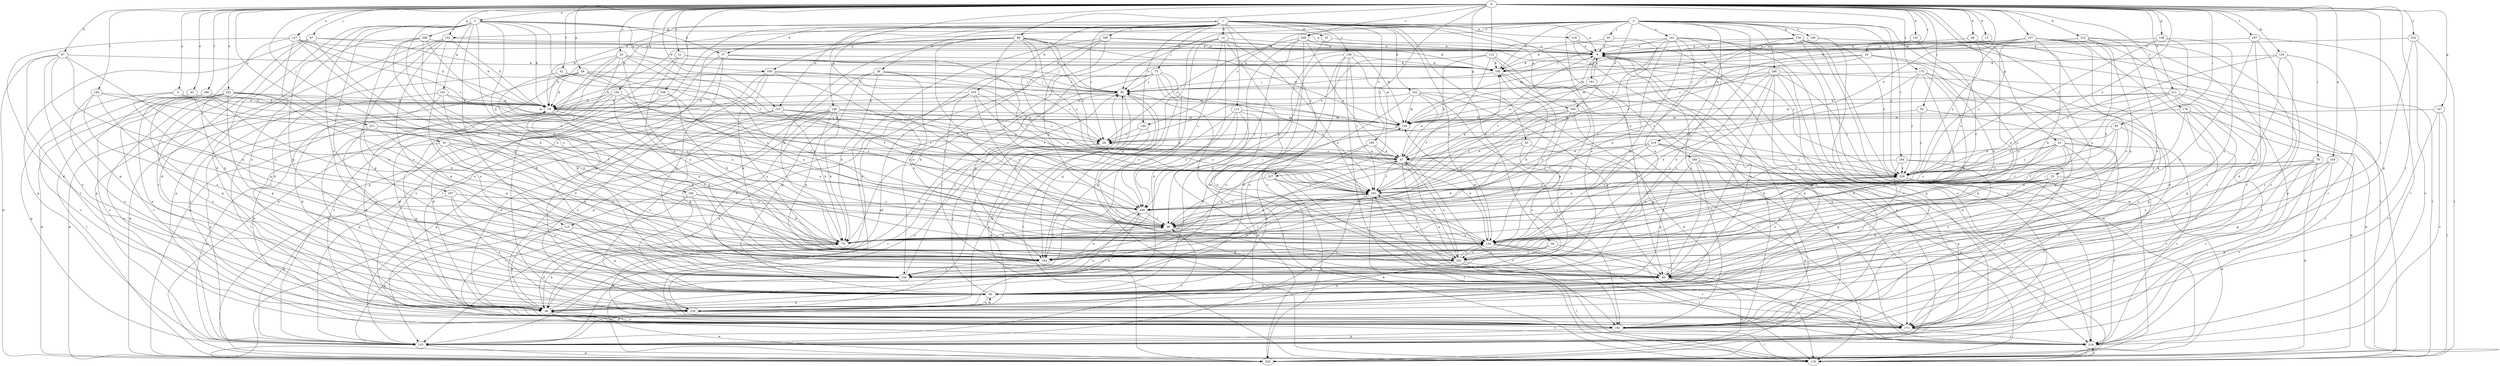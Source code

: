 strict digraph  {
0;
1;
2;
3;
5;
9;
13;
14;
18;
20;
21;
23;
24;
28;
30;
33;
36;
37;
38;
43;
46;
47;
52;
56;
58;
61;
63;
65;
67;
73;
75;
78;
83;
85;
87;
89;
91;
92;
93;
95;
102;
103;
105;
107;
108;
112;
113;
115;
116;
124;
126;
127;
132;
134;
138;
140;
141;
144;
147;
148;
152;
153;
154;
155;
156;
159;
160;
161;
162;
163;
172;
175;
176;
180;
181;
182;
185;
186;
187;
188;
189;
190;
191;
195;
200;
201;
204;
207;
208;
210;
211;
212;
215;
218;
219;
220;
221;
222;
227;
230;
232;
239;
248;
249;
0 -> 3  [label=a];
0 -> 5  [label=a];
0 -> 13  [label=b];
0 -> 20  [label=c];
0 -> 21  [label=c];
0 -> 23  [label=c];
0 -> 24  [label=c];
0 -> 43  [label=e];
0 -> 46  [label=e];
0 -> 47  [label=e];
0 -> 52  [label=f];
0 -> 56  [label=f];
0 -> 58  [label=g];
0 -> 61  [label=g];
0 -> 63  [label=g];
0 -> 67  [label=h];
0 -> 78  [label=i];
0 -> 83  [label=i];
0 -> 85  [label=i];
0 -> 87  [label=j];
0 -> 89  [label=j];
0 -> 91  [label=j];
0 -> 92  [label=j];
0 -> 107  [label=l];
0 -> 108  [label=l];
0 -> 112  [label=l];
0 -> 124  [label=m];
0 -> 127  [label=n];
0 -> 132  [label=n];
0 -> 147  [label=p];
0 -> 148  [label=p];
0 -> 152  [label=p];
0 -> 154  [label=q];
0 -> 155  [label=q];
0 -> 172  [label=r];
0 -> 175  [label=s];
0 -> 176  [label=s];
0 -> 185  [label=t];
0 -> 186  [label=t];
0 -> 187  [label=t];
0 -> 211  [label=w];
0 -> 212  [label=w];
0 -> 215  [label=w];
0 -> 221  [label=x];
0 -> 222  [label=x];
0 -> 227  [label=x];
0 -> 232  [label=y];
0 -> 239  [label=y];
0 -> 248  [label=z];
1 -> 9  [label=a];
1 -> 14  [label=b];
1 -> 18  [label=b];
1 -> 28  [label=c];
1 -> 30  [label=d];
1 -> 33  [label=d];
1 -> 36  [label=d];
1 -> 37  [label=d];
1 -> 73  [label=h];
1 -> 102  [label=k];
1 -> 103  [label=k];
1 -> 113  [label=l];
1 -> 134  [label=n];
1 -> 138  [label=o];
1 -> 140  [label=o];
1 -> 152  [label=p];
1 -> 153  [label=p];
1 -> 156  [label=q];
1 -> 188  [label=t];
1 -> 189  [label=t];
1 -> 195  [label=u];
1 -> 200  [label=u];
1 -> 215  [label=w];
1 -> 218  [label=w];
1 -> 227  [label=x];
2 -> 18  [label=b];
2 -> 75  [label=h];
2 -> 93  [label=j];
2 -> 95  [label=j];
2 -> 105  [label=k];
2 -> 140  [label=o];
2 -> 141  [label=o];
2 -> 144  [label=o];
2 -> 159  [label=q];
2 -> 160  [label=q];
2 -> 180  [label=s];
2 -> 190  [label=t];
2 -> 200  [label=u];
2 -> 201  [label=u];
2 -> 204  [label=v];
2 -> 219  [label=w];
2 -> 239  [label=y];
2 -> 248  [label=z];
3 -> 9  [label=a];
3 -> 18  [label=b];
3 -> 37  [label=d];
3 -> 38  [label=d];
3 -> 65  [label=g];
3 -> 75  [label=h];
3 -> 115  [label=l];
3 -> 144  [label=o];
3 -> 160  [label=q];
3 -> 161  [label=q];
3 -> 162  [label=q];
3 -> 191  [label=t];
3 -> 201  [label=u];
3 -> 207  [label=v];
3 -> 208  [label=v];
5 -> 18  [label=b];
5 -> 56  [label=f];
5 -> 153  [label=p];
5 -> 163  [label=q];
9 -> 105  [label=k];
9 -> 181  [label=s];
9 -> 191  [label=t];
9 -> 220  [label=w];
13 -> 9  [label=a];
13 -> 239  [label=y];
14 -> 9  [label=a];
14 -> 38  [label=d];
14 -> 85  [label=i];
14 -> 115  [label=l];
14 -> 134  [label=n];
14 -> 144  [label=o];
14 -> 163  [label=q];
14 -> 249  [label=z];
18 -> 126  [label=m];
18 -> 134  [label=n];
18 -> 153  [label=p];
18 -> 163  [label=q];
18 -> 191  [label=t];
20 -> 18  [label=b];
20 -> 56  [label=f];
20 -> 75  [label=h];
20 -> 105  [label=k];
20 -> 144  [label=o];
20 -> 172  [label=r];
20 -> 220  [label=w];
20 -> 239  [label=y];
21 -> 95  [label=j];
21 -> 105  [label=k];
21 -> 201  [label=u];
21 -> 230  [label=x];
23 -> 75  [label=h];
23 -> 85  [label=i];
23 -> 163  [label=q];
23 -> 172  [label=r];
23 -> 182  [label=s];
23 -> 191  [label=t];
24 -> 38  [label=d];
24 -> 47  [label=e];
24 -> 105  [label=k];
24 -> 126  [label=m];
24 -> 134  [label=n];
28 -> 47  [label=e];
28 -> 182  [label=s];
30 -> 38  [label=d];
30 -> 116  [label=l];
30 -> 163  [label=q];
30 -> 201  [label=u];
33 -> 9  [label=a];
33 -> 65  [label=g];
36 -> 28  [label=c];
36 -> 65  [label=g];
36 -> 75  [label=h];
36 -> 95  [label=j];
36 -> 134  [label=n];
36 -> 153  [label=p];
37 -> 105  [label=k];
37 -> 144  [label=o];
37 -> 172  [label=r];
37 -> 182  [label=s];
37 -> 191  [label=t];
38 -> 18  [label=b];
38 -> 75  [label=h];
38 -> 182  [label=s];
38 -> 210  [label=v];
38 -> 249  [label=z];
43 -> 18  [label=b];
43 -> 75  [label=h];
43 -> 182  [label=s];
46 -> 9  [label=a];
46 -> 75  [label=h];
46 -> 239  [label=y];
47 -> 9  [label=a];
47 -> 28  [label=c];
47 -> 85  [label=i];
47 -> 116  [label=l];
47 -> 191  [label=t];
47 -> 201  [label=u];
47 -> 239  [label=y];
52 -> 95  [label=j];
52 -> 134  [label=n];
52 -> 249  [label=z];
56 -> 75  [label=h];
56 -> 85  [label=i];
56 -> 134  [label=n];
58 -> 18  [label=b];
58 -> 56  [label=f];
58 -> 95  [label=j];
58 -> 126  [label=m];
58 -> 134  [label=n];
58 -> 144  [label=o];
58 -> 182  [label=s];
58 -> 220  [label=w];
61 -> 47  [label=e];
61 -> 75  [label=h];
61 -> 163  [label=q];
61 -> 172  [label=r];
61 -> 182  [label=s];
61 -> 210  [label=v];
61 -> 230  [label=x];
61 -> 239  [label=y];
61 -> 249  [label=z];
63 -> 38  [label=d];
63 -> 47  [label=e];
63 -> 75  [label=h];
63 -> 144  [label=o];
65 -> 9  [label=a];
65 -> 28  [label=c];
65 -> 38  [label=d];
65 -> 230  [label=x];
67 -> 65  [label=g];
67 -> 105  [label=k];
67 -> 163  [label=q];
67 -> 172  [label=r];
67 -> 201  [label=u];
67 -> 220  [label=w];
67 -> 230  [label=x];
73 -> 75  [label=h];
73 -> 95  [label=j];
73 -> 116  [label=l];
73 -> 153  [label=p];
73 -> 163  [label=q];
73 -> 191  [label=t];
73 -> 239  [label=y];
73 -> 249  [label=z];
75 -> 38  [label=d];
75 -> 56  [label=f];
75 -> 105  [label=k];
75 -> 126  [label=m];
78 -> 153  [label=p];
78 -> 172  [label=r];
78 -> 182  [label=s];
78 -> 191  [label=t];
78 -> 201  [label=u];
78 -> 220  [label=w];
78 -> 239  [label=y];
83 -> 28  [label=c];
83 -> 56  [label=f];
83 -> 85  [label=i];
83 -> 134  [label=n];
83 -> 239  [label=y];
85 -> 9  [label=a];
85 -> 65  [label=g];
85 -> 172  [label=r];
85 -> 191  [label=t];
85 -> 210  [label=v];
85 -> 220  [label=w];
85 -> 239  [label=y];
87 -> 9  [label=a];
87 -> 18  [label=b];
87 -> 38  [label=d];
87 -> 56  [label=f];
87 -> 153  [label=p];
87 -> 172  [label=r];
89 -> 9  [label=a];
89 -> 47  [label=e];
89 -> 56  [label=f];
89 -> 65  [label=g];
89 -> 75  [label=h];
89 -> 95  [label=j];
89 -> 126  [label=m];
89 -> 191  [label=t];
89 -> 220  [label=w];
89 -> 239  [label=y];
89 -> 249  [label=z];
91 -> 47  [label=e];
91 -> 56  [label=f];
91 -> 65  [label=g];
91 -> 153  [label=p];
91 -> 163  [label=q];
91 -> 201  [label=u];
92 -> 85  [label=i];
92 -> 126  [label=m];
92 -> 239  [label=y];
93 -> 9  [label=a];
93 -> 56  [label=f];
93 -> 105  [label=k];
95 -> 18  [label=b];
95 -> 38  [label=d];
95 -> 116  [label=l];
95 -> 163  [label=q];
102 -> 18  [label=b];
102 -> 47  [label=e];
102 -> 85  [label=i];
102 -> 116  [label=l];
102 -> 126  [label=m];
102 -> 144  [label=o];
102 -> 182  [label=s];
103 -> 18  [label=b];
103 -> 28  [label=c];
103 -> 85  [label=i];
103 -> 134  [label=n];
103 -> 153  [label=p];
103 -> 191  [label=t];
105 -> 95  [label=j];
105 -> 134  [label=n];
105 -> 182  [label=s];
107 -> 9  [label=a];
107 -> 65  [label=g];
107 -> 126  [label=m];
107 -> 134  [label=n];
107 -> 153  [label=p];
107 -> 172  [label=r];
107 -> 182  [label=s];
107 -> 201  [label=u];
107 -> 249  [label=z];
108 -> 18  [label=b];
108 -> 38  [label=d];
108 -> 75  [label=h];
108 -> 201  [label=u];
112 -> 28  [label=c];
112 -> 47  [label=e];
112 -> 56  [label=f];
112 -> 105  [label=k];
112 -> 116  [label=l];
112 -> 144  [label=o];
113 -> 116  [label=l];
113 -> 126  [label=m];
113 -> 163  [label=q];
113 -> 201  [label=u];
113 -> 220  [label=w];
113 -> 249  [label=z];
115 -> 38  [label=d];
115 -> 65  [label=g];
115 -> 75  [label=h];
115 -> 153  [label=p];
116 -> 210  [label=v];
124 -> 105  [label=k];
124 -> 144  [label=o];
124 -> 172  [label=r];
124 -> 201  [label=u];
124 -> 239  [label=y];
126 -> 28  [label=c];
127 -> 9  [label=a];
127 -> 18  [label=b];
127 -> 28  [label=c];
127 -> 38  [label=d];
127 -> 65  [label=g];
127 -> 134  [label=n];
127 -> 144  [label=o];
132 -> 9  [label=a];
132 -> 56  [label=f];
134 -> 95  [label=j];
134 -> 116  [label=l];
134 -> 126  [label=m];
134 -> 163  [label=q];
134 -> 182  [label=s];
134 -> 201  [label=u];
134 -> 210  [label=v];
134 -> 239  [label=y];
138 -> 38  [label=d];
138 -> 105  [label=k];
138 -> 126  [label=m];
138 -> 191  [label=t];
138 -> 210  [label=v];
138 -> 230  [label=x];
138 -> 249  [label=z];
140 -> 28  [label=c];
140 -> 153  [label=p];
140 -> 230  [label=x];
141 -> 9  [label=a];
141 -> 75  [label=h];
141 -> 95  [label=j];
141 -> 144  [label=o];
141 -> 153  [label=p];
141 -> 163  [label=q];
141 -> 191  [label=t];
141 -> 201  [label=u];
141 -> 210  [label=v];
144 -> 95  [label=j];
144 -> 191  [label=t];
144 -> 220  [label=w];
147 -> 116  [label=l];
147 -> 126  [label=m];
147 -> 172  [label=r];
147 -> 210  [label=v];
148 -> 9  [label=a];
148 -> 56  [label=f];
148 -> 201  [label=u];
148 -> 239  [label=y];
152 -> 9  [label=a];
152 -> 18  [label=b];
152 -> 38  [label=d];
152 -> 65  [label=g];
152 -> 85  [label=i];
152 -> 144  [label=o];
152 -> 153  [label=p];
153 -> 28  [label=c];
153 -> 56  [label=f];
153 -> 220  [label=w];
154 -> 65  [label=g];
154 -> 85  [label=i];
154 -> 210  [label=v];
154 -> 239  [label=y];
155 -> 18  [label=b];
155 -> 38  [label=d];
155 -> 182  [label=s];
155 -> 191  [label=t];
155 -> 201  [label=u];
155 -> 249  [label=z];
156 -> 65  [label=g];
156 -> 75  [label=h];
156 -> 116  [label=l];
156 -> 126  [label=m];
156 -> 144  [label=o];
156 -> 153  [label=p];
156 -> 163  [label=q];
156 -> 230  [label=x];
156 -> 239  [label=y];
156 -> 249  [label=z];
159 -> 9  [label=a];
159 -> 95  [label=j];
159 -> 116  [label=l];
159 -> 153  [label=p];
159 -> 210  [label=v];
159 -> 220  [label=w];
159 -> 239  [label=y];
159 -> 249  [label=z];
160 -> 18  [label=b];
160 -> 38  [label=d];
160 -> 47  [label=e];
160 -> 95  [label=j];
160 -> 163  [label=q];
160 -> 201  [label=u];
160 -> 220  [label=w];
161 -> 18  [label=b];
161 -> 38  [label=d];
161 -> 85  [label=i];
161 -> 191  [label=t];
161 -> 220  [label=w];
162 -> 75  [label=h];
162 -> 85  [label=i];
162 -> 172  [label=r];
162 -> 249  [label=z];
163 -> 18  [label=b];
163 -> 47  [label=e];
163 -> 144  [label=o];
163 -> 191  [label=t];
172 -> 95  [label=j];
172 -> 210  [label=v];
175 -> 56  [label=f];
175 -> 85  [label=i];
175 -> 95  [label=j];
175 -> 163  [label=q];
175 -> 182  [label=s];
175 -> 191  [label=t];
175 -> 239  [label=y];
176 -> 65  [label=g];
176 -> 126  [label=m];
176 -> 163  [label=q];
176 -> 172  [label=r];
176 -> 220  [label=w];
180 -> 65  [label=g];
180 -> 85  [label=i];
180 -> 95  [label=j];
180 -> 116  [label=l];
180 -> 126  [label=m];
180 -> 134  [label=n];
180 -> 201  [label=u];
180 -> 220  [label=w];
180 -> 230  [label=x];
181 -> 9  [label=a];
181 -> 85  [label=i];
181 -> 191  [label=t];
182 -> 9  [label=a];
182 -> 18  [label=b];
182 -> 38  [label=d];
182 -> 75  [label=h];
182 -> 116  [label=l];
182 -> 153  [label=p];
185 -> 18  [label=b];
185 -> 85  [label=i];
185 -> 134  [label=n];
185 -> 144  [label=o];
185 -> 230  [label=x];
186 -> 18  [label=b];
186 -> 47  [label=e];
186 -> 65  [label=g];
186 -> 182  [label=s];
186 -> 201  [label=u];
186 -> 230  [label=x];
187 -> 9  [label=a];
187 -> 38  [label=d];
187 -> 144  [label=o];
187 -> 182  [label=s];
187 -> 210  [label=v];
188 -> 9  [label=a];
188 -> 38  [label=d];
188 -> 56  [label=f];
188 -> 126  [label=m];
188 -> 144  [label=o];
188 -> 182  [label=s];
189 -> 65  [label=g];
189 -> 182  [label=s];
189 -> 210  [label=v];
189 -> 220  [label=w];
189 -> 239  [label=y];
190 -> 9  [label=a];
190 -> 116  [label=l];
190 -> 126  [label=m];
190 -> 182  [label=s];
191 -> 105  [label=k];
191 -> 116  [label=l];
191 -> 153  [label=p];
191 -> 201  [label=u];
191 -> 249  [label=z];
195 -> 47  [label=e];
195 -> 65  [label=g];
195 -> 134  [label=n];
195 -> 163  [label=q];
200 -> 56  [label=f];
200 -> 65  [label=g];
200 -> 126  [label=m];
200 -> 134  [label=n];
200 -> 172  [label=r];
200 -> 191  [label=t];
201 -> 47  [label=e];
201 -> 85  [label=i];
201 -> 116  [label=l];
201 -> 134  [label=n];
201 -> 191  [label=t];
201 -> 230  [label=x];
204 -> 38  [label=d];
204 -> 65  [label=g];
204 -> 134  [label=n];
204 -> 172  [label=r];
204 -> 239  [label=y];
207 -> 56  [label=f];
207 -> 144  [label=o];
207 -> 153  [label=p];
207 -> 230  [label=x];
207 -> 249  [label=z];
208 -> 9  [label=a];
208 -> 75  [label=h];
208 -> 105  [label=k];
208 -> 144  [label=o];
208 -> 153  [label=p];
208 -> 163  [label=q];
208 -> 191  [label=t];
210 -> 116  [label=l];
211 -> 18  [label=b];
211 -> 47  [label=e];
211 -> 65  [label=g];
211 -> 126  [label=m];
211 -> 172  [label=r];
211 -> 210  [label=v];
211 -> 220  [label=w];
211 -> 249  [label=z];
212 -> 9  [label=a];
212 -> 28  [label=c];
212 -> 105  [label=k];
212 -> 134  [label=n];
212 -> 163  [label=q];
212 -> 182  [label=s];
212 -> 201  [label=u];
215 -> 28  [label=c];
215 -> 38  [label=d];
215 -> 47  [label=e];
215 -> 75  [label=h];
215 -> 126  [label=m];
215 -> 153  [label=p];
215 -> 230  [label=x];
218 -> 9  [label=a];
218 -> 153  [label=p];
218 -> 210  [label=v];
219 -> 47  [label=e];
219 -> 56  [label=f];
219 -> 134  [label=n];
219 -> 153  [label=p];
219 -> 191  [label=t];
219 -> 220  [label=w];
219 -> 239  [label=y];
220 -> 9  [label=a];
220 -> 95  [label=j];
221 -> 28  [label=c];
221 -> 144  [label=o];
221 -> 163  [label=q];
221 -> 172  [label=r];
221 -> 239  [label=y];
222 -> 18  [label=b];
222 -> 65  [label=g];
222 -> 75  [label=h];
222 -> 116  [label=l];
222 -> 126  [label=m];
222 -> 163  [label=q];
222 -> 172  [label=r];
222 -> 210  [label=v];
222 -> 220  [label=w];
222 -> 230  [label=x];
227 -> 56  [label=f];
227 -> 172  [label=r];
227 -> 191  [label=t];
227 -> 220  [label=w];
230 -> 65  [label=g];
230 -> 95  [label=j];
230 -> 172  [label=r];
230 -> 220  [label=w];
232 -> 9  [label=a];
232 -> 65  [label=g];
232 -> 116  [label=l];
232 -> 210  [label=v];
239 -> 191  [label=t];
239 -> 210  [label=v];
239 -> 220  [label=w];
248 -> 9  [label=a];
248 -> 28  [label=c];
248 -> 47  [label=e];
248 -> 56  [label=f];
248 -> 144  [label=o];
248 -> 182  [label=s];
248 -> 239  [label=y];
249 -> 56  [label=f];
249 -> 144  [label=o];
249 -> 230  [label=x];
}
